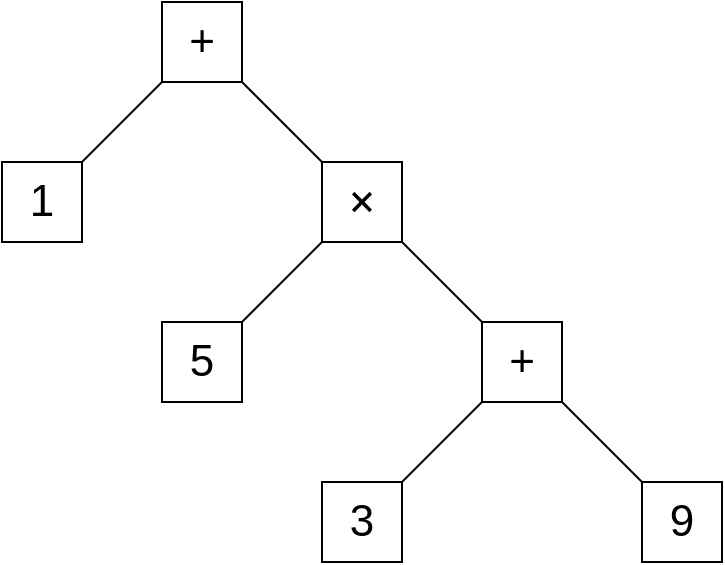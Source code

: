 <mxfile version="22.1.3" type="device">
  <diagram name="Page-1" id="KMDvYZMeByCKc2EvG4OS">
    <mxGraphModel dx="538" dy="282" grid="1" gridSize="10" guides="1" tooltips="1" connect="1" arrows="1" fold="1" page="1" pageScale="1" pageWidth="827" pageHeight="1169" math="0" shadow="0">
      <root>
        <mxCell id="0" />
        <mxCell id="1" parent="0" />
        <mxCell id="PbDBFUf6xaX6WhNyDskn-1" value="&lt;div style=&quot;font-size: 22px;&quot;&gt;&lt;font style=&quot;font-size: 22px;&quot;&gt;+&lt;br&gt;&lt;/font&gt;&lt;/div&gt;" style="rounded=0;whiteSpace=wrap;html=1;" vertex="1" parent="1">
          <mxGeometry x="240" y="40" width="40" height="40" as="geometry" />
        </mxCell>
        <mxCell id="PbDBFUf6xaX6WhNyDskn-2" value="1" style="rounded=0;whiteSpace=wrap;html=1;fontSize=22;" vertex="1" parent="1">
          <mxGeometry x="160" y="120" width="40" height="40" as="geometry" />
        </mxCell>
        <mxCell id="PbDBFUf6xaX6WhNyDskn-3" value="&lt;font size=&quot;1&quot;&gt;&lt;code style=&quot;font-size: 22px;&quot;&gt;×&lt;/code&gt;&lt;/font&gt;" style="rounded=0;whiteSpace=wrap;html=1;" vertex="1" parent="1">
          <mxGeometry x="320" y="120" width="40" height="40" as="geometry" />
        </mxCell>
        <mxCell id="PbDBFUf6xaX6WhNyDskn-4" value="5" style="rounded=0;whiteSpace=wrap;html=1;fontSize=22;" vertex="1" parent="1">
          <mxGeometry x="240" y="200" width="40" height="40" as="geometry" />
        </mxCell>
        <mxCell id="PbDBFUf6xaX6WhNyDskn-5" value="3" style="rounded=0;whiteSpace=wrap;html=1;fontSize=22;" vertex="1" parent="1">
          <mxGeometry x="320" y="280" width="40" height="40" as="geometry" />
        </mxCell>
        <mxCell id="PbDBFUf6xaX6WhNyDskn-6" value="+" style="rounded=0;whiteSpace=wrap;html=1;fontSize=22;" vertex="1" parent="1">
          <mxGeometry x="400" y="200" width="40" height="40" as="geometry" />
        </mxCell>
        <mxCell id="PbDBFUf6xaX6WhNyDskn-7" value="9" style="rounded=0;whiteSpace=wrap;html=1;fontSize=22;" vertex="1" parent="1">
          <mxGeometry x="480" y="280" width="40" height="40" as="geometry" />
        </mxCell>
        <mxCell id="PbDBFUf6xaX6WhNyDskn-8" value="" style="endArrow=none;html=1;rounded=0;" edge="1" parent="1" source="PbDBFUf6xaX6WhNyDskn-2" target="PbDBFUf6xaX6WhNyDskn-1">
          <mxGeometry width="50" height="50" relative="1" as="geometry">
            <mxPoint x="260" y="210" as="sourcePoint" />
            <mxPoint x="310" y="160" as="targetPoint" />
          </mxGeometry>
        </mxCell>
        <mxCell id="PbDBFUf6xaX6WhNyDskn-9" value="" style="endArrow=none;html=1;rounded=0;" edge="1" parent="1">
          <mxGeometry width="50" height="50" relative="1" as="geometry">
            <mxPoint x="280" y="200" as="sourcePoint" />
            <mxPoint x="320" y="160" as="targetPoint" />
          </mxGeometry>
        </mxCell>
        <mxCell id="PbDBFUf6xaX6WhNyDskn-10" value="" style="endArrow=none;html=1;rounded=0;" edge="1" parent="1">
          <mxGeometry width="50" height="50" relative="1" as="geometry">
            <mxPoint x="360" y="280" as="sourcePoint" />
            <mxPoint x="400" y="240" as="targetPoint" />
          </mxGeometry>
        </mxCell>
        <mxCell id="PbDBFUf6xaX6WhNyDskn-11" value="" style="endArrow=none;html=1;rounded=0;entryX=1;entryY=1;entryDx=0;entryDy=0;exitX=0;exitY=0;exitDx=0;exitDy=0;" edge="1" parent="1" source="PbDBFUf6xaX6WhNyDskn-3" target="PbDBFUf6xaX6WhNyDskn-1">
          <mxGeometry width="50" height="50" relative="1" as="geometry">
            <mxPoint x="230" y="150" as="sourcePoint" />
            <mxPoint x="270" y="110" as="targetPoint" />
          </mxGeometry>
        </mxCell>
        <mxCell id="PbDBFUf6xaX6WhNyDskn-12" value="" style="endArrow=none;html=1;rounded=0;entryX=1;entryY=1;entryDx=0;entryDy=0;exitX=0;exitY=0;exitDx=0;exitDy=0;" edge="1" parent="1">
          <mxGeometry width="50" height="50" relative="1" as="geometry">
            <mxPoint x="400" y="200" as="sourcePoint" />
            <mxPoint x="360" y="160" as="targetPoint" />
          </mxGeometry>
        </mxCell>
        <mxCell id="PbDBFUf6xaX6WhNyDskn-13" value="" style="endArrow=none;html=1;rounded=0;entryX=1;entryY=1;entryDx=0;entryDy=0;exitX=0;exitY=0;exitDx=0;exitDy=0;" edge="1" parent="1">
          <mxGeometry width="50" height="50" relative="1" as="geometry">
            <mxPoint x="480" y="280" as="sourcePoint" />
            <mxPoint x="440" y="240" as="targetPoint" />
          </mxGeometry>
        </mxCell>
      </root>
    </mxGraphModel>
  </diagram>
</mxfile>

